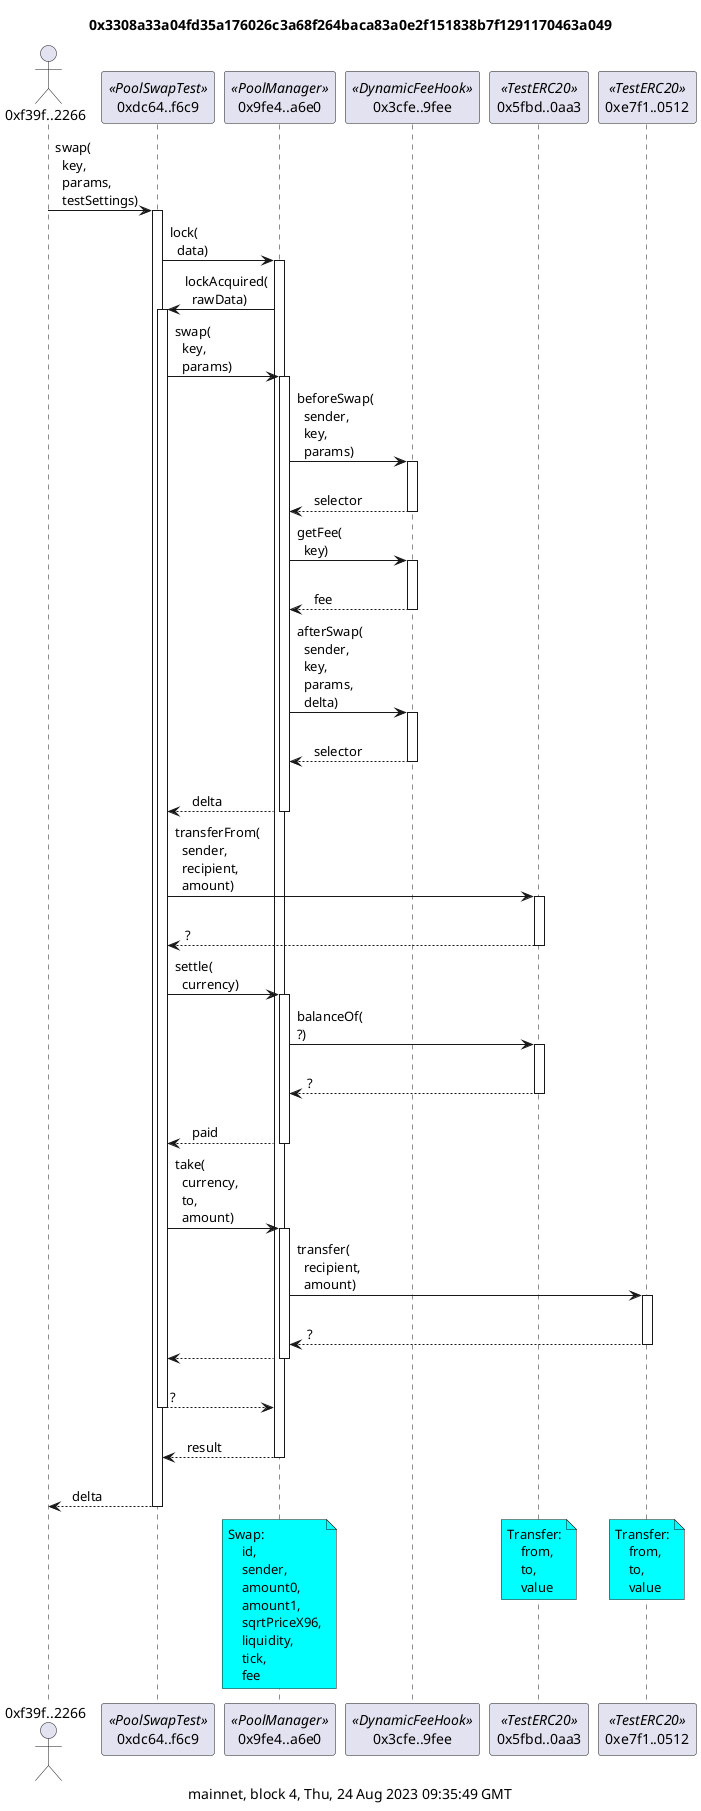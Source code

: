 @startuml
title 0x3308a33a04fd35a176026c3a68f264baca83a0e2f151838b7f1291170463a049

caption mainnet, block 4, Thu, 24 Aug 2023 09:35:49 GMT
actor "0xf39f..2266" as f39f2266 
participant "0xdc64..f6c9" as dc64f6c9 <<PoolSwapTest>>
participant "0x9fe4..a6e0" as 9fe4a6e0 <<PoolManager>>
participant "0x3cfe..9fee" as 3cfe9fee <<DynamicFeeHook>>
participant "0x5fbd..0aa3" as 5fbd0aa3 <<TestERC20>>
participant "0xe7f1..0512" as e7f10512 <<TestERC20>>

f39f2266 -> dc64f6c9: swap(\n  key,\n  params,\n  testSettings)
activate dc64f6c9
dc64f6c9 -> 9fe4a6e0: lock(\n  data)
activate 9fe4a6e0
9fe4a6e0 -> dc64f6c9: lockAcquired(\n  rawData)
activate dc64f6c9
dc64f6c9 -> 9fe4a6e0: swap(\n  key,\n  params)
activate 9fe4a6e0
9fe4a6e0 -> 3cfe9fee: beforeSwap(\n  sender,\n  key,\n  params)
activate 3cfe9fee
return\n  selector
9fe4a6e0 -> 3cfe9fee: getFee(\n  key)
activate 3cfe9fee
return\n  fee
9fe4a6e0 -> 3cfe9fee: afterSwap(\n  sender,\n  key,\n  params,\n  delta)
activate 3cfe9fee
return\n  selector
return\n  delta
dc64f6c9 -> 5fbd0aa3: transferFrom(\n  sender,\n  recipient,\n  amount)
activate 5fbd0aa3
return\n?
dc64f6c9 -> 9fe4a6e0: settle(\n  currency)
activate 9fe4a6e0
9fe4a6e0 -> 5fbd0aa3: balanceOf(\n?)
activate 5fbd0aa3
return\n?
return\n  paid
dc64f6c9 -> 9fe4a6e0: take(\n  currency,\n  to,\n  amount)
activate 9fe4a6e0
9fe4a6e0 -> e7f10512: transfer(\n  recipient,\n  amount)
activate e7f10512
return\n?
return
return\n?
return\n  result
return\n  delta

note over 9fe4a6e0 #aqua
Swap:
    id,
    sender,
    amount0,
    amount1,
    sqrtPriceX96,
    liquidity,
    tick,
    fee
end note

/ note over 5fbd0aa3 #aqua
Transfer:
    from,
    to,
    value
end note

/ note over e7f10512 #aqua
Transfer:
    from,
    to,
    value
end note

@endumls